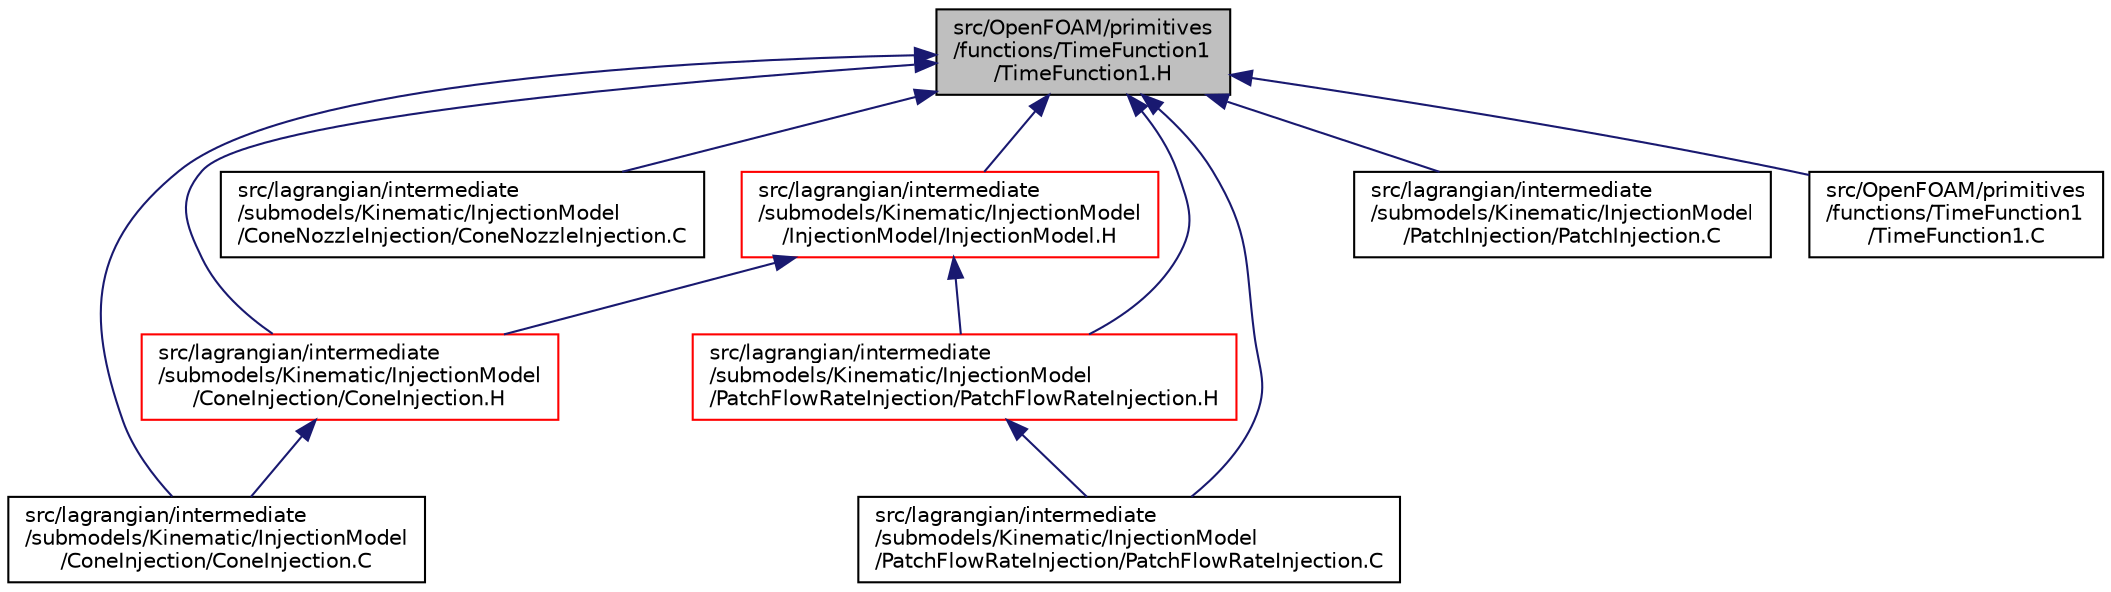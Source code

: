 digraph "src/OpenFOAM/primitives/functions/TimeFunction1/TimeFunction1.H"
{
  bgcolor="transparent";
  edge [fontname="Helvetica",fontsize="10",labelfontname="Helvetica",labelfontsize="10"];
  node [fontname="Helvetica",fontsize="10",shape=record];
  Node176 [label="src/OpenFOAM/primitives\l/functions/TimeFunction1\l/TimeFunction1.H",height=0.2,width=0.4,color="black", fillcolor="grey75", style="filled", fontcolor="black"];
  Node176 -> Node177 [dir="back",color="midnightblue",fontsize="10",style="solid",fontname="Helvetica"];
  Node177 [label="src/lagrangian/intermediate\l/submodels/Kinematic/InjectionModel\l/ConeInjection/ConeInjection.H",height=0.2,width=0.4,color="red",URL="$a06392.html"];
  Node177 -> Node187 [dir="back",color="midnightblue",fontsize="10",style="solid",fontname="Helvetica"];
  Node187 [label="src/lagrangian/intermediate\l/submodels/Kinematic/InjectionModel\l/ConeInjection/ConeInjection.C",height=0.2,width=0.4,color="black",URL="$a06389.html"];
  Node176 -> Node187 [dir="back",color="midnightblue",fontsize="10",style="solid",fontname="Helvetica"];
  Node176 -> Node190 [dir="back",color="midnightblue",fontsize="10",style="solid",fontname="Helvetica"];
  Node190 [label="src/lagrangian/intermediate\l/submodels/Kinematic/InjectionModel\l/ConeNozzleInjection/ConeNozzleInjection.C",height=0.2,width=0.4,color="black",URL="$a06395.html"];
  Node176 -> Node191 [dir="back",color="midnightblue",fontsize="10",style="solid",fontname="Helvetica"];
  Node191 [label="src/lagrangian/intermediate\l/submodels/Kinematic/InjectionModel\l/InjectionModel/InjectionModel.H",height=0.2,width=0.4,color="red",URL="$a06416.html"];
  Node191 -> Node177 [dir="back",color="midnightblue",fontsize="10",style="solid",fontname="Helvetica"];
  Node191 -> Node211 [dir="back",color="midnightblue",fontsize="10",style="solid",fontname="Helvetica"];
  Node211 [label="src/lagrangian/intermediate\l/submodels/Kinematic/InjectionModel\l/PatchFlowRateInjection/PatchFlowRateInjection.H",height=0.2,width=0.4,color="red",URL="$a06470.html"];
  Node211 -> Node212 [dir="back",color="midnightblue",fontsize="10",style="solid",fontname="Helvetica"];
  Node212 [label="src/lagrangian/intermediate\l/submodels/Kinematic/InjectionModel\l/PatchFlowRateInjection/PatchFlowRateInjection.C",height=0.2,width=0.4,color="black",URL="$a06467.html"];
  Node176 -> Node211 [dir="back",color="midnightblue",fontsize="10",style="solid",fontname="Helvetica"];
  Node176 -> Node212 [dir="back",color="midnightblue",fontsize="10",style="solid",fontname="Helvetica"];
  Node176 -> Node214 [dir="back",color="midnightblue",fontsize="10",style="solid",fontname="Helvetica"];
  Node214 [label="src/lagrangian/intermediate\l/submodels/Kinematic/InjectionModel\l/PatchInjection/PatchInjection.C",height=0.2,width=0.4,color="black",URL="$a06473.html"];
  Node176 -> Node221 [dir="back",color="midnightblue",fontsize="10",style="solid",fontname="Helvetica"];
  Node221 [label="src/OpenFOAM/primitives\l/functions/TimeFunction1\l/TimeFunction1.C",height=0.2,width=0.4,color="black",URL="$a13061.html"];
}
